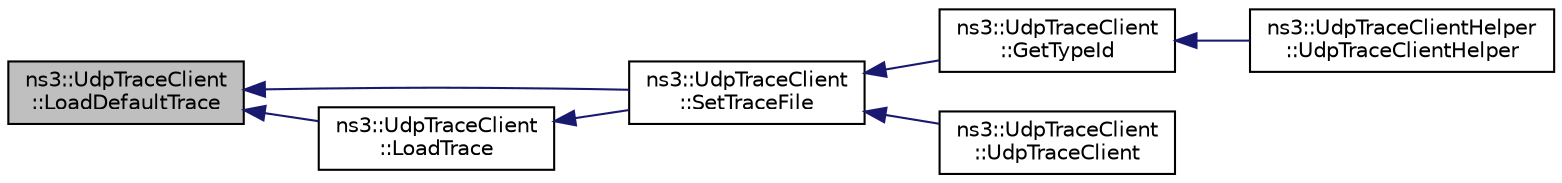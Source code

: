 digraph "ns3::UdpTraceClient::LoadDefaultTrace"
{
  edge [fontname="Helvetica",fontsize="10",labelfontname="Helvetica",labelfontsize="10"];
  node [fontname="Helvetica",fontsize="10",shape=record];
  rankdir="LR";
  Node1 [label="ns3::UdpTraceClient\l::LoadDefaultTrace",height=0.2,width=0.4,color="black", fillcolor="grey75", style="filled", fontcolor="black"];
  Node1 -> Node2 [dir="back",color="midnightblue",fontsize="10",style="solid"];
  Node2 [label="ns3::UdpTraceClient\l::SetTraceFile",height=0.2,width=0.4,color="black", fillcolor="white", style="filled",URL="$d4/d5a/structns3_1_1UdpTraceClient.html#a3439722a8941b9c1ab3fd564dcdafeb0",tooltip="Set the trace file to be used by the application. "];
  Node2 -> Node3 [dir="back",color="midnightblue",fontsize="10",style="solid"];
  Node3 [label="ns3::UdpTraceClient\l::GetTypeId",height=0.2,width=0.4,color="black", fillcolor="white", style="filled",URL="$d4/d5a/structns3_1_1UdpTraceClient.html#ace3de2afbfae12cb73fc78a55f22399c",tooltip="Get the type ID. "];
  Node3 -> Node4 [dir="back",color="midnightblue",fontsize="10",style="solid"];
  Node4 [label="ns3::UdpTraceClientHelper\l::UdpTraceClientHelper",height=0.2,width=0.4,color="black", fillcolor="white", style="filled",URL="$d9/d9b/classns3_1_1UdpTraceClientHelper.html#abb6cba708ba1847e006679f155319650"];
  Node2 -> Node5 [dir="back",color="midnightblue",fontsize="10",style="solid"];
  Node5 [label="ns3::UdpTraceClient\l::UdpTraceClient",height=0.2,width=0.4,color="black", fillcolor="white", style="filled",URL="$d4/d5a/structns3_1_1UdpTraceClient.html#a84242659bd33470aebf8f395c7413382",tooltip="Creates a traceBasedStreamer application. "];
  Node1 -> Node6 [dir="back",color="midnightblue",fontsize="10",style="solid"];
  Node6 [label="ns3::UdpTraceClient\l::LoadTrace",height=0.2,width=0.4,color="black", fillcolor="white", style="filled",URL="$d4/d5a/structns3_1_1UdpTraceClient.html#a36014292a9c0214c0d8c63ed5dd056ac",tooltip="Load a trace file. "];
  Node6 -> Node2 [dir="back",color="midnightblue",fontsize="10",style="solid"];
}
